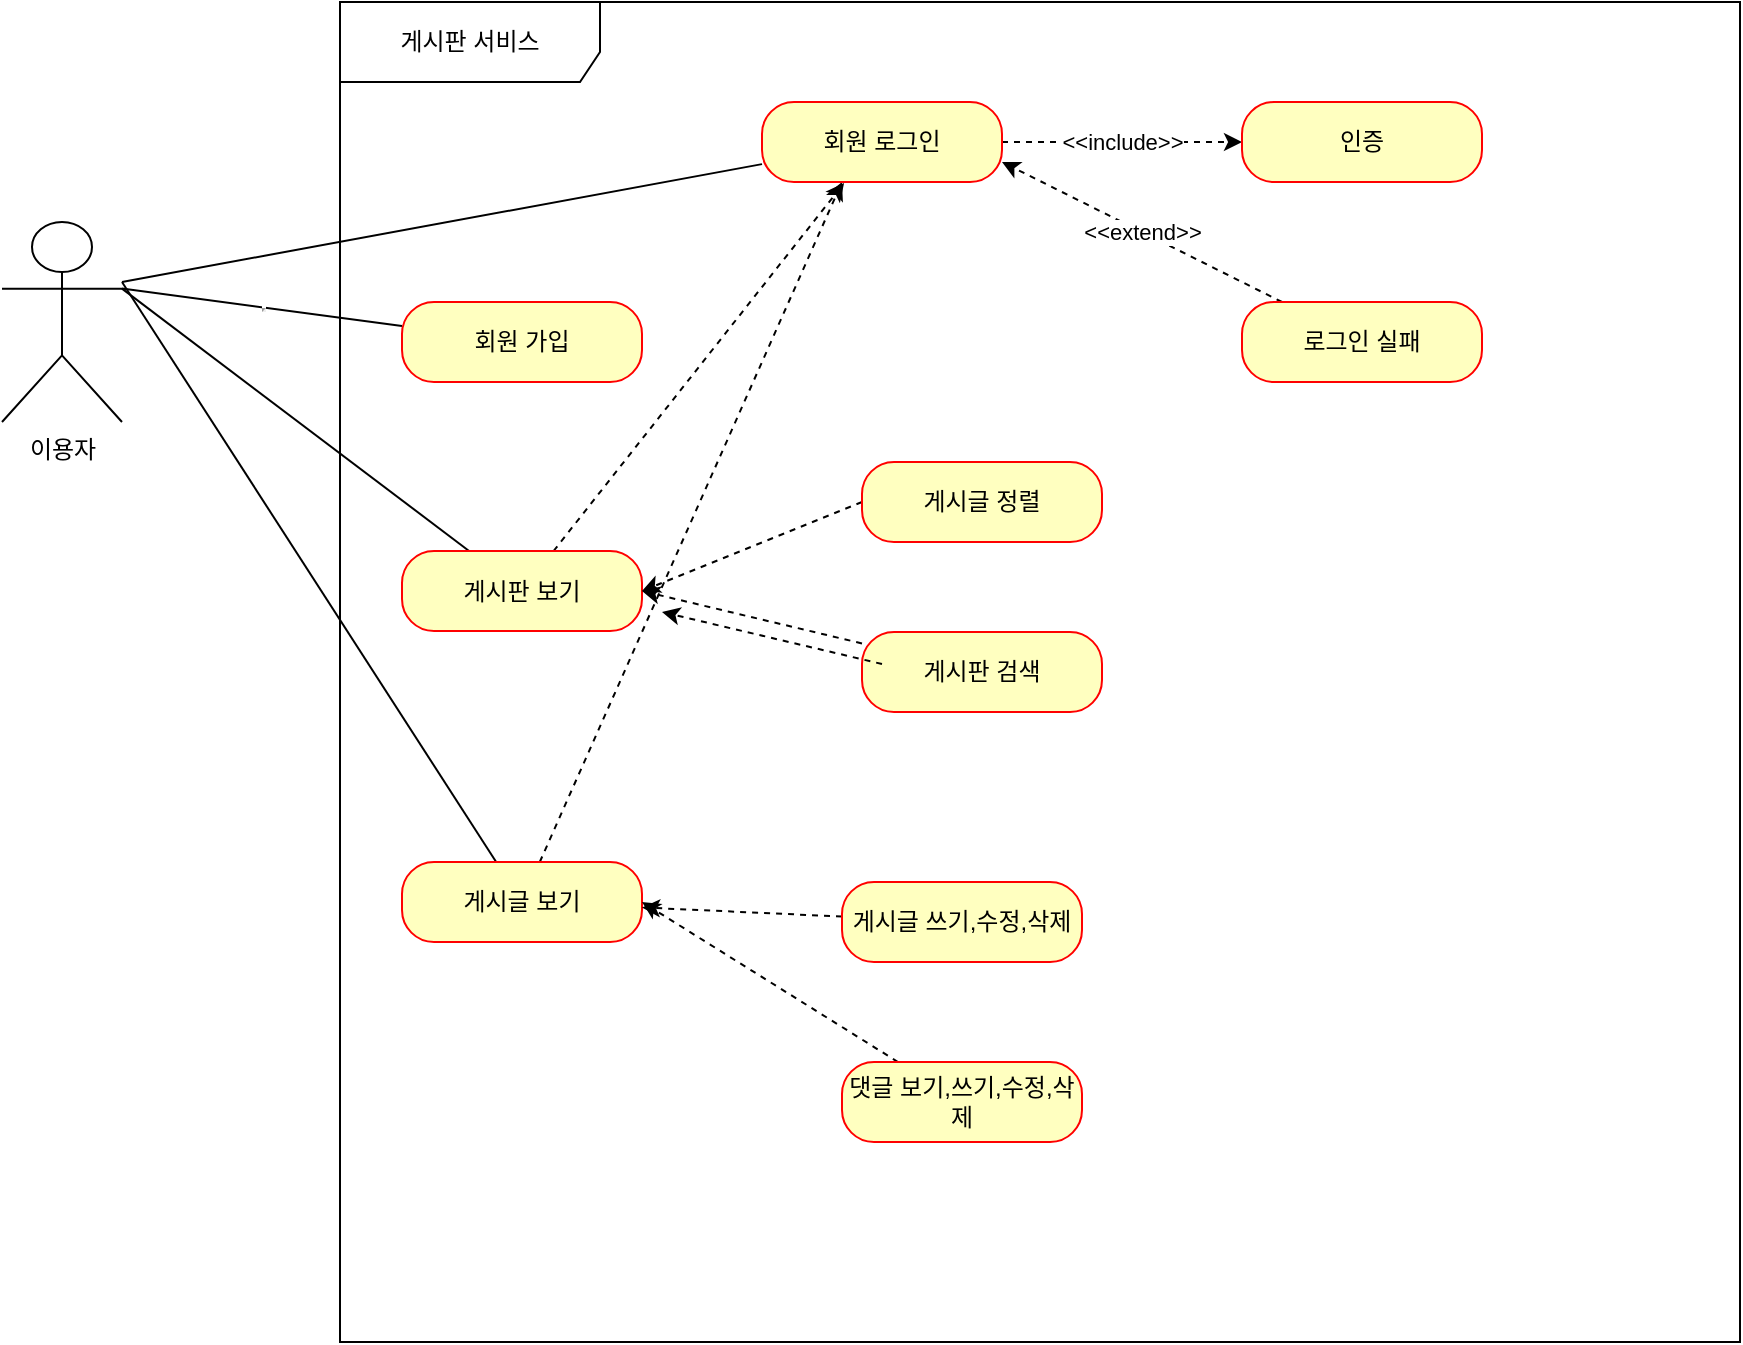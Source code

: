 <mxfile version="21.6.2" type="github">
  <diagram name="페이지-1" id="o_rV8dIYtS7ZpXfuURap">
    <mxGraphModel dx="1406" dy="746" grid="1" gridSize="10" guides="1" tooltips="1" connect="1" arrows="1" fold="1" page="1" pageScale="1" pageWidth="827" pageHeight="1169" math="0" shadow="0">
      <root>
        <mxCell id="0" />
        <mxCell id="1" parent="0" />
        <mxCell id="N9OLXdwVxYKxlK3mJQmK-1" value="이용자&lt;br&gt;" style="shape=umlActor;verticalLabelPosition=bottom;verticalAlign=top;html=1;" vertex="1" parent="1">
          <mxGeometry x="120" y="420" width="60" height="100" as="geometry" />
        </mxCell>
        <mxCell id="N9OLXdwVxYKxlK3mJQmK-8" value="게시판 서비스" style="shape=umlFrame;whiteSpace=wrap;html=1;pointerEvents=0;width=130;height=40;" vertex="1" parent="1">
          <mxGeometry x="289" y="310" width="700" height="670" as="geometry" />
        </mxCell>
        <mxCell id="N9OLXdwVxYKxlK3mJQmK-24" value="&lt;hr&gt;" style="rounded=0;orthogonalLoop=1;jettySize=auto;html=1;entryX=1;entryY=0.333;entryDx=0;entryDy=0;entryPerimeter=0;strokeColor=default;endArrow=none;endFill=0;" edge="1" parent="1" source="N9OLXdwVxYKxlK3mJQmK-10" target="N9OLXdwVxYKxlK3mJQmK-1">
          <mxGeometry relative="1" as="geometry" />
        </mxCell>
        <mxCell id="N9OLXdwVxYKxlK3mJQmK-10" value="회원 가입" style="rounded=1;whiteSpace=wrap;html=1;arcSize=40;fontColor=#000000;fillColor=#ffffc0;strokeColor=#ff0000;" vertex="1" parent="1">
          <mxGeometry x="320" y="460" width="120" height="40" as="geometry" />
        </mxCell>
        <mxCell id="N9OLXdwVxYKxlK3mJQmK-27" style="rounded=0;orthogonalLoop=1;jettySize=auto;html=1;endArrow=none;endFill=0;" edge="1" parent="1" source="N9OLXdwVxYKxlK3mJQmK-12">
          <mxGeometry relative="1" as="geometry">
            <mxPoint x="180" y="450" as="targetPoint" />
          </mxGeometry>
        </mxCell>
        <mxCell id="N9OLXdwVxYKxlK3mJQmK-32" style="rounded=0;orthogonalLoop=1;jettySize=auto;html=1;dashed=1;" edge="1" parent="1" source="N9OLXdwVxYKxlK3mJQmK-12">
          <mxGeometry relative="1" as="geometry">
            <mxPoint x="540" y="400" as="targetPoint" />
          </mxGeometry>
        </mxCell>
        <mxCell id="N9OLXdwVxYKxlK3mJQmK-12" value="게시글 보기" style="rounded=1;whiteSpace=wrap;html=1;arcSize=40;fontColor=#000000;fillColor=#ffffc0;strokeColor=#ff0000;" vertex="1" parent="1">
          <mxGeometry x="320" y="740" width="120" height="40" as="geometry" />
        </mxCell>
        <mxCell id="N9OLXdwVxYKxlK3mJQmK-26" style="rounded=0;orthogonalLoop=1;jettySize=auto;html=1;entryX=1;entryY=0.333;entryDx=0;entryDy=0;entryPerimeter=0;endArrow=none;endFill=0;" edge="1" parent="1" source="N9OLXdwVxYKxlK3mJQmK-13" target="N9OLXdwVxYKxlK3mJQmK-1">
          <mxGeometry relative="1" as="geometry" />
        </mxCell>
        <mxCell id="N9OLXdwVxYKxlK3mJQmK-31" style="rounded=0;orthogonalLoop=1;jettySize=auto;html=1;dashed=1;entryX=0.342;entryY=1.013;entryDx=0;entryDy=0;entryPerimeter=0;" edge="1" parent="1" source="N9OLXdwVxYKxlK3mJQmK-13" target="N9OLXdwVxYKxlK3mJQmK-14">
          <mxGeometry relative="1" as="geometry">
            <mxPoint x="540" y="410" as="targetPoint" />
          </mxGeometry>
        </mxCell>
        <mxCell id="N9OLXdwVxYKxlK3mJQmK-13" value="게시판 보기" style="rounded=1;whiteSpace=wrap;html=1;arcSize=40;fontColor=#000000;fillColor=#ffffc0;strokeColor=#ff0000;" vertex="1" parent="1">
          <mxGeometry x="320" y="584.5" width="120" height="40" as="geometry" />
        </mxCell>
        <mxCell id="N9OLXdwVxYKxlK3mJQmK-25" style="rounded=0;orthogonalLoop=1;jettySize=auto;html=1;endArrow=none;endFill=0;" edge="1" parent="1" source="N9OLXdwVxYKxlK3mJQmK-14">
          <mxGeometry relative="1" as="geometry">
            <mxPoint x="180" y="450" as="targetPoint" />
          </mxGeometry>
        </mxCell>
        <mxCell id="N9OLXdwVxYKxlK3mJQmK-28" value="&amp;lt;&amp;lt;include&amp;gt;&amp;gt;" style="rounded=0;orthogonalLoop=1;jettySize=auto;html=1;endArrow=classic;endFill=1;dashed=1;" edge="1" parent="1" source="N9OLXdwVxYKxlK3mJQmK-14" target="N9OLXdwVxYKxlK3mJQmK-15">
          <mxGeometry relative="1" as="geometry" />
        </mxCell>
        <mxCell id="N9OLXdwVxYKxlK3mJQmK-14" value="회원 로그인" style="rounded=1;whiteSpace=wrap;html=1;arcSize=40;fontColor=#000000;fillColor=#ffffc0;strokeColor=#ff0000;" vertex="1" parent="1">
          <mxGeometry x="500" y="360" width="120" height="40" as="geometry" />
        </mxCell>
        <mxCell id="N9OLXdwVxYKxlK3mJQmK-15" value="인증" style="rounded=1;whiteSpace=wrap;html=1;arcSize=40;fontColor=#000000;fillColor=#ffffc0;strokeColor=#ff0000;" vertex="1" parent="1">
          <mxGeometry x="740" y="360" width="120" height="40" as="geometry" />
        </mxCell>
        <mxCell id="N9OLXdwVxYKxlK3mJQmK-29" value="&amp;lt;&amp;lt;extend&amp;gt;&amp;gt;" style="rounded=0;orthogonalLoop=1;jettySize=auto;html=1;entryX=1;entryY=0.75;entryDx=0;entryDy=0;endArrow=classic;endFill=1;dashed=1;" edge="1" parent="1" source="N9OLXdwVxYKxlK3mJQmK-16" target="N9OLXdwVxYKxlK3mJQmK-14">
          <mxGeometry relative="1" as="geometry" />
        </mxCell>
        <mxCell id="N9OLXdwVxYKxlK3mJQmK-16" value="로그인 실패" style="rounded=1;whiteSpace=wrap;html=1;arcSize=40;fontColor=#000000;fillColor=#ffffc0;strokeColor=#ff0000;" vertex="1" parent="1">
          <mxGeometry x="740" y="460" width="120" height="40" as="geometry" />
        </mxCell>
        <mxCell id="N9OLXdwVxYKxlK3mJQmK-33" style="rounded=0;orthogonalLoop=1;jettySize=auto;html=1;exitX=0;exitY=0.5;exitDx=0;exitDy=0;entryX=1;entryY=0.5;entryDx=0;entryDy=0;dashed=1;" edge="1" parent="1" source="N9OLXdwVxYKxlK3mJQmK-17" target="N9OLXdwVxYKxlK3mJQmK-13">
          <mxGeometry relative="1" as="geometry" />
        </mxCell>
        <mxCell id="N9OLXdwVxYKxlK3mJQmK-17" value="게시글 정렬" style="rounded=1;whiteSpace=wrap;html=1;arcSize=40;fontColor=#000000;fillColor=#ffffc0;strokeColor=#ff0000;" vertex="1" parent="1">
          <mxGeometry x="550" y="540" width="120" height="40" as="geometry" />
        </mxCell>
        <mxCell id="N9OLXdwVxYKxlK3mJQmK-34" style="rounded=0;orthogonalLoop=1;jettySize=auto;html=1;dashed=1;entryX=1;entryY=0.5;entryDx=0;entryDy=0;" edge="1" parent="1" source="N9OLXdwVxYKxlK3mJQmK-18" target="N9OLXdwVxYKxlK3mJQmK-13">
          <mxGeometry relative="1" as="geometry">
            <mxPoint x="450" y="600" as="targetPoint" />
          </mxGeometry>
        </mxCell>
        <mxCell id="N9OLXdwVxYKxlK3mJQmK-18" value="게시판 검색" style="rounded=1;whiteSpace=wrap;html=1;arcSize=40;fontColor=#000000;fillColor=#ffffc0;strokeColor=#ff0000;" vertex="1" parent="1">
          <mxGeometry x="550" y="625" width="120" height="40" as="geometry" />
        </mxCell>
        <mxCell id="N9OLXdwVxYKxlK3mJQmK-37" style="rounded=0;orthogonalLoop=1;jettySize=auto;html=1;dashed=1;" edge="1" parent="1" source="N9OLXdwVxYKxlK3mJQmK-19" target="N9OLXdwVxYKxlK3mJQmK-12">
          <mxGeometry relative="1" as="geometry" />
        </mxCell>
        <mxCell id="N9OLXdwVxYKxlK3mJQmK-19" value="게시글 쓰기,수정,삭제" style="rounded=1;whiteSpace=wrap;html=1;arcSize=40;fontColor=#000000;fillColor=#ffffc0;strokeColor=#ff0000;" vertex="1" parent="1">
          <mxGeometry x="540" y="750" width="120" height="40" as="geometry" />
        </mxCell>
        <mxCell id="N9OLXdwVxYKxlK3mJQmK-38" style="rounded=0;orthogonalLoop=1;jettySize=auto;html=1;entryX=1;entryY=0.5;entryDx=0;entryDy=0;dashed=1;" edge="1" parent="1" source="N9OLXdwVxYKxlK3mJQmK-20" target="N9OLXdwVxYKxlK3mJQmK-12">
          <mxGeometry relative="1" as="geometry" />
        </mxCell>
        <mxCell id="N9OLXdwVxYKxlK3mJQmK-20" value="댓글 보기,쓰기,수정,삭제" style="rounded=1;whiteSpace=wrap;html=1;arcSize=40;fontColor=#000000;fillColor=#ffffc0;strokeColor=#ff0000;" vertex="1" parent="1">
          <mxGeometry x="540" y="840" width="120" height="40" as="geometry" />
        </mxCell>
        <mxCell id="N9OLXdwVxYKxlK3mJQmK-35" style="rounded=0;orthogonalLoop=1;jettySize=auto;html=1;dashed=1;entryX=1;entryY=0.5;entryDx=0;entryDy=0;" edge="1" parent="1">
          <mxGeometry relative="1" as="geometry">
            <mxPoint x="450" y="615" as="targetPoint" />
            <mxPoint x="560" y="641" as="sourcePoint" />
          </mxGeometry>
        </mxCell>
      </root>
    </mxGraphModel>
  </diagram>
</mxfile>
